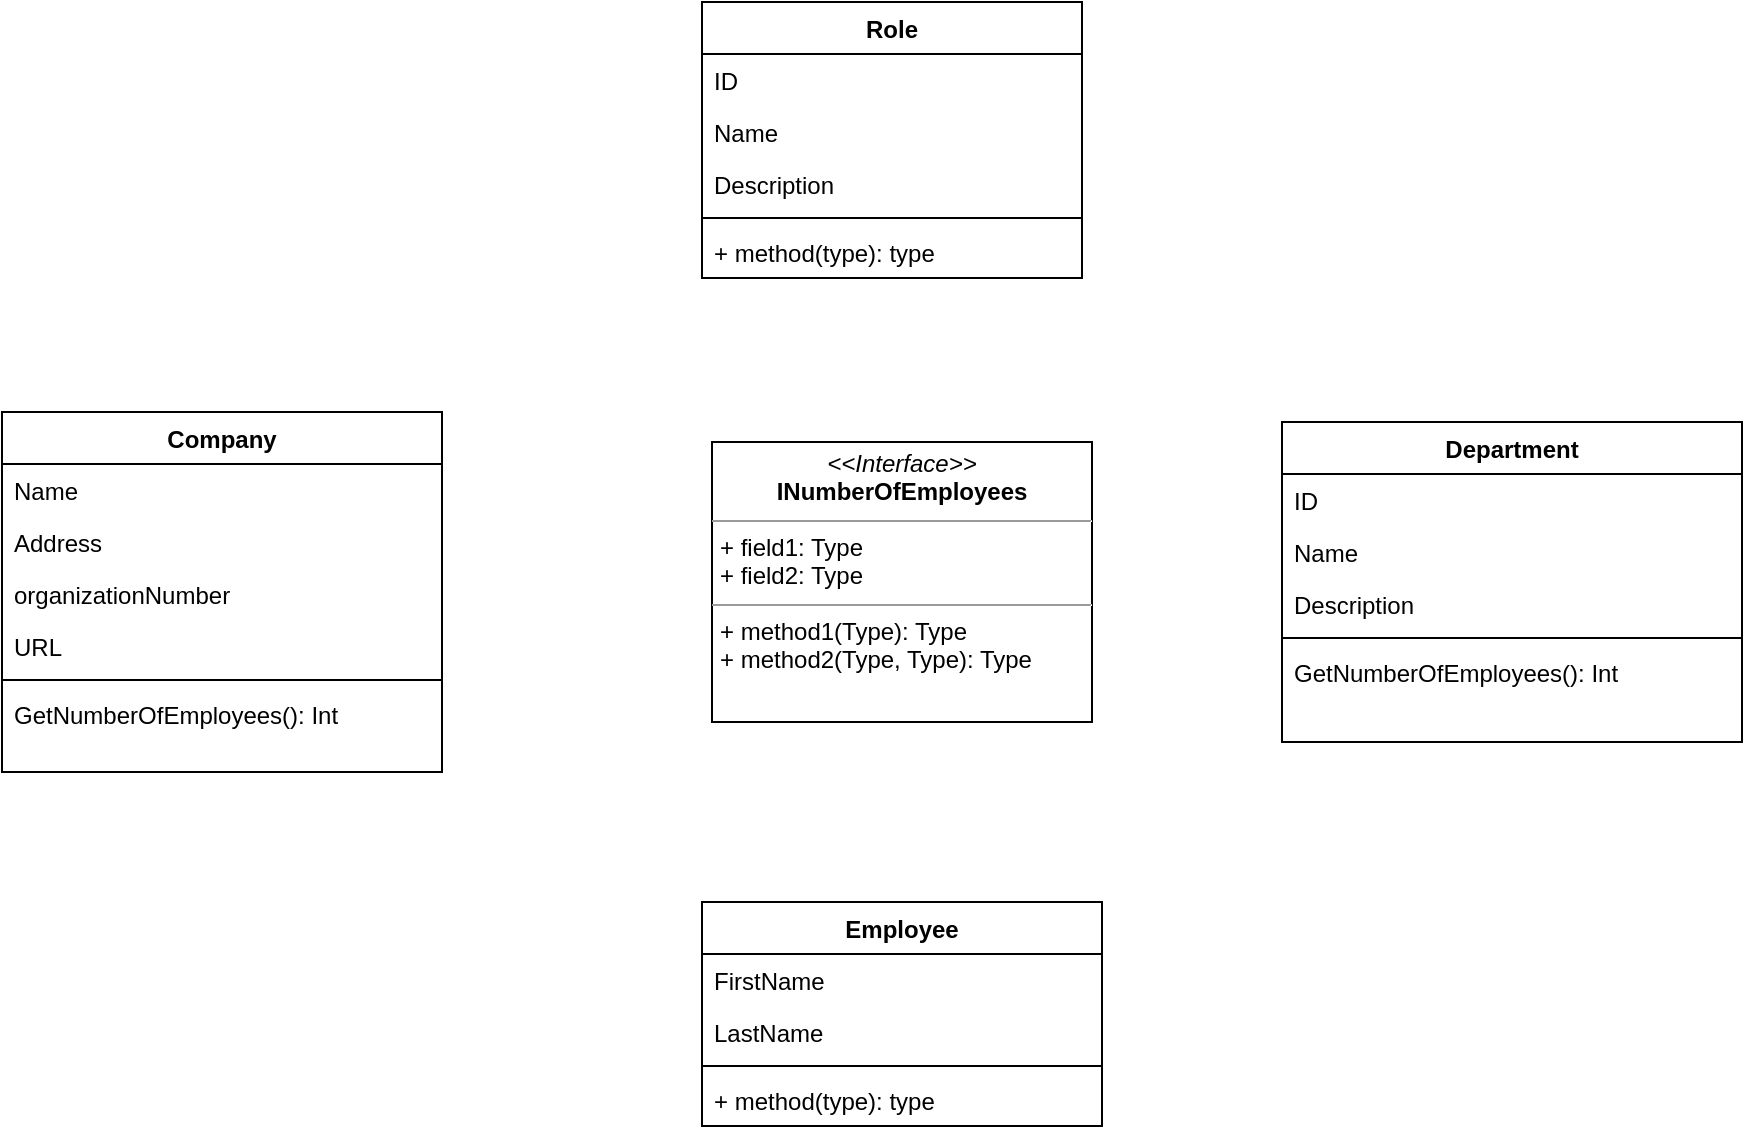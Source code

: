 <mxfile version="15.2.5" type="github">
  <diagram id="iJiHooxQ-oz1hIhevUaH" name="Page-1">
    <mxGraphModel dx="2249" dy="752" grid="1" gridSize="10" guides="1" tooltips="1" connect="1" arrows="1" fold="1" page="1" pageScale="1" pageWidth="827" pageHeight="1169" math="0" shadow="0">
      <root>
        <mxCell id="0" />
        <mxCell id="1" parent="0" />
        <mxCell id="I_DvOhb7d0Lh7Mm7Guor-1" value="Employee" style="swimlane;fontStyle=1;align=center;verticalAlign=top;childLayout=stackLayout;horizontal=1;startSize=26;horizontalStack=0;resizeParent=1;resizeParentMax=0;resizeLast=0;collapsible=1;marginBottom=0;" vertex="1" parent="1">
          <mxGeometry x="340" y="740" width="200" height="112" as="geometry" />
        </mxCell>
        <mxCell id="I_DvOhb7d0Lh7Mm7Guor-27" value="FirstName" style="text;strokeColor=none;fillColor=none;align=left;verticalAlign=top;spacingLeft=4;spacingRight=4;overflow=hidden;rotatable=0;points=[[0,0.5],[1,0.5]];portConstraint=eastwest;" vertex="1" parent="I_DvOhb7d0Lh7Mm7Guor-1">
          <mxGeometry y="26" width="200" height="26" as="geometry" />
        </mxCell>
        <mxCell id="I_DvOhb7d0Lh7Mm7Guor-28" value="LastName" style="text;strokeColor=none;fillColor=none;align=left;verticalAlign=top;spacingLeft=4;spacingRight=4;overflow=hidden;rotatable=0;points=[[0,0.5],[1,0.5]];portConstraint=eastwest;" vertex="1" parent="I_DvOhb7d0Lh7Mm7Guor-1">
          <mxGeometry y="52" width="200" height="26" as="geometry" />
        </mxCell>
        <mxCell id="I_DvOhb7d0Lh7Mm7Guor-3" value="" style="line;strokeWidth=1;fillColor=none;align=left;verticalAlign=middle;spacingTop=-1;spacingLeft=3;spacingRight=3;rotatable=0;labelPosition=right;points=[];portConstraint=eastwest;" vertex="1" parent="I_DvOhb7d0Lh7Mm7Guor-1">
          <mxGeometry y="78" width="200" height="8" as="geometry" />
        </mxCell>
        <mxCell id="I_DvOhb7d0Lh7Mm7Guor-4" value="+ method(type): type" style="text;strokeColor=none;fillColor=none;align=left;verticalAlign=top;spacingLeft=4;spacingRight=4;overflow=hidden;rotatable=0;points=[[0,0.5],[1,0.5]];portConstraint=eastwest;" vertex="1" parent="I_DvOhb7d0Lh7Mm7Guor-1">
          <mxGeometry y="86" width="200" height="26" as="geometry" />
        </mxCell>
        <mxCell id="I_DvOhb7d0Lh7Mm7Guor-5" value="Department&#xa;" style="swimlane;fontStyle=1;align=center;verticalAlign=top;childLayout=stackLayout;horizontal=1;startSize=26;horizontalStack=0;resizeParent=1;resizeParentMax=0;resizeLast=0;collapsible=1;marginBottom=0;" vertex="1" parent="1">
          <mxGeometry x="630" y="500" width="230" height="160" as="geometry" />
        </mxCell>
        <mxCell id="I_DvOhb7d0Lh7Mm7Guor-20" value="ID" style="text;strokeColor=none;fillColor=none;align=left;verticalAlign=top;spacingLeft=4;spacingRight=4;overflow=hidden;rotatable=0;points=[[0,0.5],[1,0.5]];portConstraint=eastwest;" vertex="1" parent="I_DvOhb7d0Lh7Mm7Guor-5">
          <mxGeometry y="26" width="230" height="26" as="geometry" />
        </mxCell>
        <mxCell id="I_DvOhb7d0Lh7Mm7Guor-21" value="Name" style="text;strokeColor=none;fillColor=none;align=left;verticalAlign=top;spacingLeft=4;spacingRight=4;overflow=hidden;rotatable=0;points=[[0,0.5],[1,0.5]];portConstraint=eastwest;" vertex="1" parent="I_DvOhb7d0Lh7Mm7Guor-5">
          <mxGeometry y="52" width="230" height="26" as="geometry" />
        </mxCell>
        <mxCell id="I_DvOhb7d0Lh7Mm7Guor-6" value="Description" style="text;strokeColor=none;fillColor=none;align=left;verticalAlign=top;spacingLeft=4;spacingRight=4;overflow=hidden;rotatable=0;points=[[0,0.5],[1,0.5]];portConstraint=eastwest;" vertex="1" parent="I_DvOhb7d0Lh7Mm7Guor-5">
          <mxGeometry y="78" width="230" height="26" as="geometry" />
        </mxCell>
        <mxCell id="I_DvOhb7d0Lh7Mm7Guor-7" value="" style="line;strokeWidth=1;fillColor=none;align=left;verticalAlign=middle;spacingTop=-1;spacingLeft=3;spacingRight=3;rotatable=0;labelPosition=right;points=[];portConstraint=eastwest;" vertex="1" parent="I_DvOhb7d0Lh7Mm7Guor-5">
          <mxGeometry y="104" width="230" height="8" as="geometry" />
        </mxCell>
        <mxCell id="I_DvOhb7d0Lh7Mm7Guor-8" value="GetNumberOfEmployees(): Int" style="text;strokeColor=none;fillColor=none;align=left;verticalAlign=top;spacingLeft=4;spacingRight=4;overflow=hidden;rotatable=0;points=[[0,0.5],[1,0.5]];portConstraint=eastwest;" vertex="1" parent="I_DvOhb7d0Lh7Mm7Guor-5">
          <mxGeometry y="112" width="230" height="48" as="geometry" />
        </mxCell>
        <mxCell id="I_DvOhb7d0Lh7Mm7Guor-13" value="Company" style="swimlane;fontStyle=1;align=center;verticalAlign=top;childLayout=stackLayout;horizontal=1;startSize=26;horizontalStack=0;resizeParent=1;resizeParentMax=0;resizeLast=0;collapsible=1;marginBottom=0;" vertex="1" parent="1">
          <mxGeometry x="-10" y="495" width="220" height="180" as="geometry" />
        </mxCell>
        <mxCell id="I_DvOhb7d0Lh7Mm7Guor-17" value="Name&#xa;" style="text;strokeColor=none;fillColor=none;align=left;verticalAlign=top;spacingLeft=4;spacingRight=4;overflow=hidden;rotatable=0;points=[[0,0.5],[1,0.5]];portConstraint=eastwest;" vertex="1" parent="I_DvOhb7d0Lh7Mm7Guor-13">
          <mxGeometry y="26" width="220" height="26" as="geometry" />
        </mxCell>
        <mxCell id="I_DvOhb7d0Lh7Mm7Guor-18" value="Address" style="text;strokeColor=none;fillColor=none;align=left;verticalAlign=top;spacingLeft=4;spacingRight=4;overflow=hidden;rotatable=0;points=[[0,0.5],[1,0.5]];portConstraint=eastwest;" vertex="1" parent="I_DvOhb7d0Lh7Mm7Guor-13">
          <mxGeometry y="52" width="220" height="26" as="geometry" />
        </mxCell>
        <mxCell id="I_DvOhb7d0Lh7Mm7Guor-19" value="organizationNumber" style="text;strokeColor=none;fillColor=none;align=left;verticalAlign=top;spacingLeft=4;spacingRight=4;overflow=hidden;rotatable=0;points=[[0,0.5],[1,0.5]];portConstraint=eastwest;" vertex="1" parent="I_DvOhb7d0Lh7Mm7Guor-13">
          <mxGeometry y="78" width="220" height="26" as="geometry" />
        </mxCell>
        <mxCell id="I_DvOhb7d0Lh7Mm7Guor-14" value="URL" style="text;strokeColor=none;fillColor=none;align=left;verticalAlign=top;spacingLeft=4;spacingRight=4;overflow=hidden;rotatable=0;points=[[0,0.5],[1,0.5]];portConstraint=eastwest;" vertex="1" parent="I_DvOhb7d0Lh7Mm7Guor-13">
          <mxGeometry y="104" width="220" height="26" as="geometry" />
        </mxCell>
        <mxCell id="I_DvOhb7d0Lh7Mm7Guor-15" value="" style="line;strokeWidth=1;fillColor=none;align=left;verticalAlign=middle;spacingTop=-1;spacingLeft=3;spacingRight=3;rotatable=0;labelPosition=right;points=[];portConstraint=eastwest;" vertex="1" parent="I_DvOhb7d0Lh7Mm7Guor-13">
          <mxGeometry y="130" width="220" height="8" as="geometry" />
        </mxCell>
        <mxCell id="I_DvOhb7d0Lh7Mm7Guor-16" value="GetNumberOfEmployees(): Int" style="text;strokeColor=none;fillColor=none;align=left;verticalAlign=top;spacingLeft=4;spacingRight=4;overflow=hidden;rotatable=0;points=[[0,0.5],[1,0.5]];portConstraint=eastwest;" vertex="1" parent="I_DvOhb7d0Lh7Mm7Guor-13">
          <mxGeometry y="138" width="220" height="42" as="geometry" />
        </mxCell>
        <mxCell id="I_DvOhb7d0Lh7Mm7Guor-26" value="&lt;p style=&quot;margin: 0px ; margin-top: 4px ; text-align: center&quot;&gt;&lt;i&gt;&amp;lt;&amp;lt;Interface&amp;gt;&amp;gt;&lt;/i&gt;&lt;br&gt;&lt;b&gt;INumberOfEmployees&lt;/b&gt;&lt;br&gt;&lt;/p&gt;&lt;hr size=&quot;1&quot;&gt;&lt;p style=&quot;margin: 0px ; margin-left: 4px&quot;&gt;+ field1: Type&lt;br&gt;+ field2: Type&lt;/p&gt;&lt;hr size=&quot;1&quot;&gt;&lt;p style=&quot;margin: 0px ; margin-left: 4px&quot;&gt;+ method1(Type): Type&lt;br&gt;+ method2(Type, Type): Type&lt;/p&gt;" style="verticalAlign=top;align=left;overflow=fill;fontSize=12;fontFamily=Helvetica;html=1;" vertex="1" parent="1">
          <mxGeometry x="345" y="510" width="190" height="140" as="geometry" />
        </mxCell>
        <mxCell id="I_DvOhb7d0Lh7Mm7Guor-29" value="Role" style="swimlane;fontStyle=1;align=center;verticalAlign=top;childLayout=stackLayout;horizontal=1;startSize=26;horizontalStack=0;resizeParent=1;resizeParentMax=0;resizeLast=0;collapsible=1;marginBottom=0;" vertex="1" parent="1">
          <mxGeometry x="340" y="290" width="190" height="138" as="geometry" />
        </mxCell>
        <mxCell id="I_DvOhb7d0Lh7Mm7Guor-33" value="ID" style="text;strokeColor=none;fillColor=none;align=left;verticalAlign=top;spacingLeft=4;spacingRight=4;overflow=hidden;rotatable=0;points=[[0,0.5],[1,0.5]];portConstraint=eastwest;" vertex="1" parent="I_DvOhb7d0Lh7Mm7Guor-29">
          <mxGeometry y="26" width="190" height="26" as="geometry" />
        </mxCell>
        <mxCell id="I_DvOhb7d0Lh7Mm7Guor-34" value="Name" style="text;strokeColor=none;fillColor=none;align=left;verticalAlign=top;spacingLeft=4;spacingRight=4;overflow=hidden;rotatable=0;points=[[0,0.5],[1,0.5]];portConstraint=eastwest;" vertex="1" parent="I_DvOhb7d0Lh7Mm7Guor-29">
          <mxGeometry y="52" width="190" height="26" as="geometry" />
        </mxCell>
        <mxCell id="I_DvOhb7d0Lh7Mm7Guor-30" value="Description" style="text;strokeColor=none;fillColor=none;align=left;verticalAlign=top;spacingLeft=4;spacingRight=4;overflow=hidden;rotatable=0;points=[[0,0.5],[1,0.5]];portConstraint=eastwest;" vertex="1" parent="I_DvOhb7d0Lh7Mm7Guor-29">
          <mxGeometry y="78" width="190" height="26" as="geometry" />
        </mxCell>
        <mxCell id="I_DvOhb7d0Lh7Mm7Guor-31" value="" style="line;strokeWidth=1;fillColor=none;align=left;verticalAlign=middle;spacingTop=-1;spacingLeft=3;spacingRight=3;rotatable=0;labelPosition=right;points=[];portConstraint=eastwest;" vertex="1" parent="I_DvOhb7d0Lh7Mm7Guor-29">
          <mxGeometry y="104" width="190" height="8" as="geometry" />
        </mxCell>
        <mxCell id="I_DvOhb7d0Lh7Mm7Guor-32" value="+ method(type): type" style="text;strokeColor=none;fillColor=none;align=left;verticalAlign=top;spacingLeft=4;spacingRight=4;overflow=hidden;rotatable=0;points=[[0,0.5],[1,0.5]];portConstraint=eastwest;" vertex="1" parent="I_DvOhb7d0Lh7Mm7Guor-29">
          <mxGeometry y="112" width="190" height="26" as="geometry" />
        </mxCell>
      </root>
    </mxGraphModel>
  </diagram>
</mxfile>
